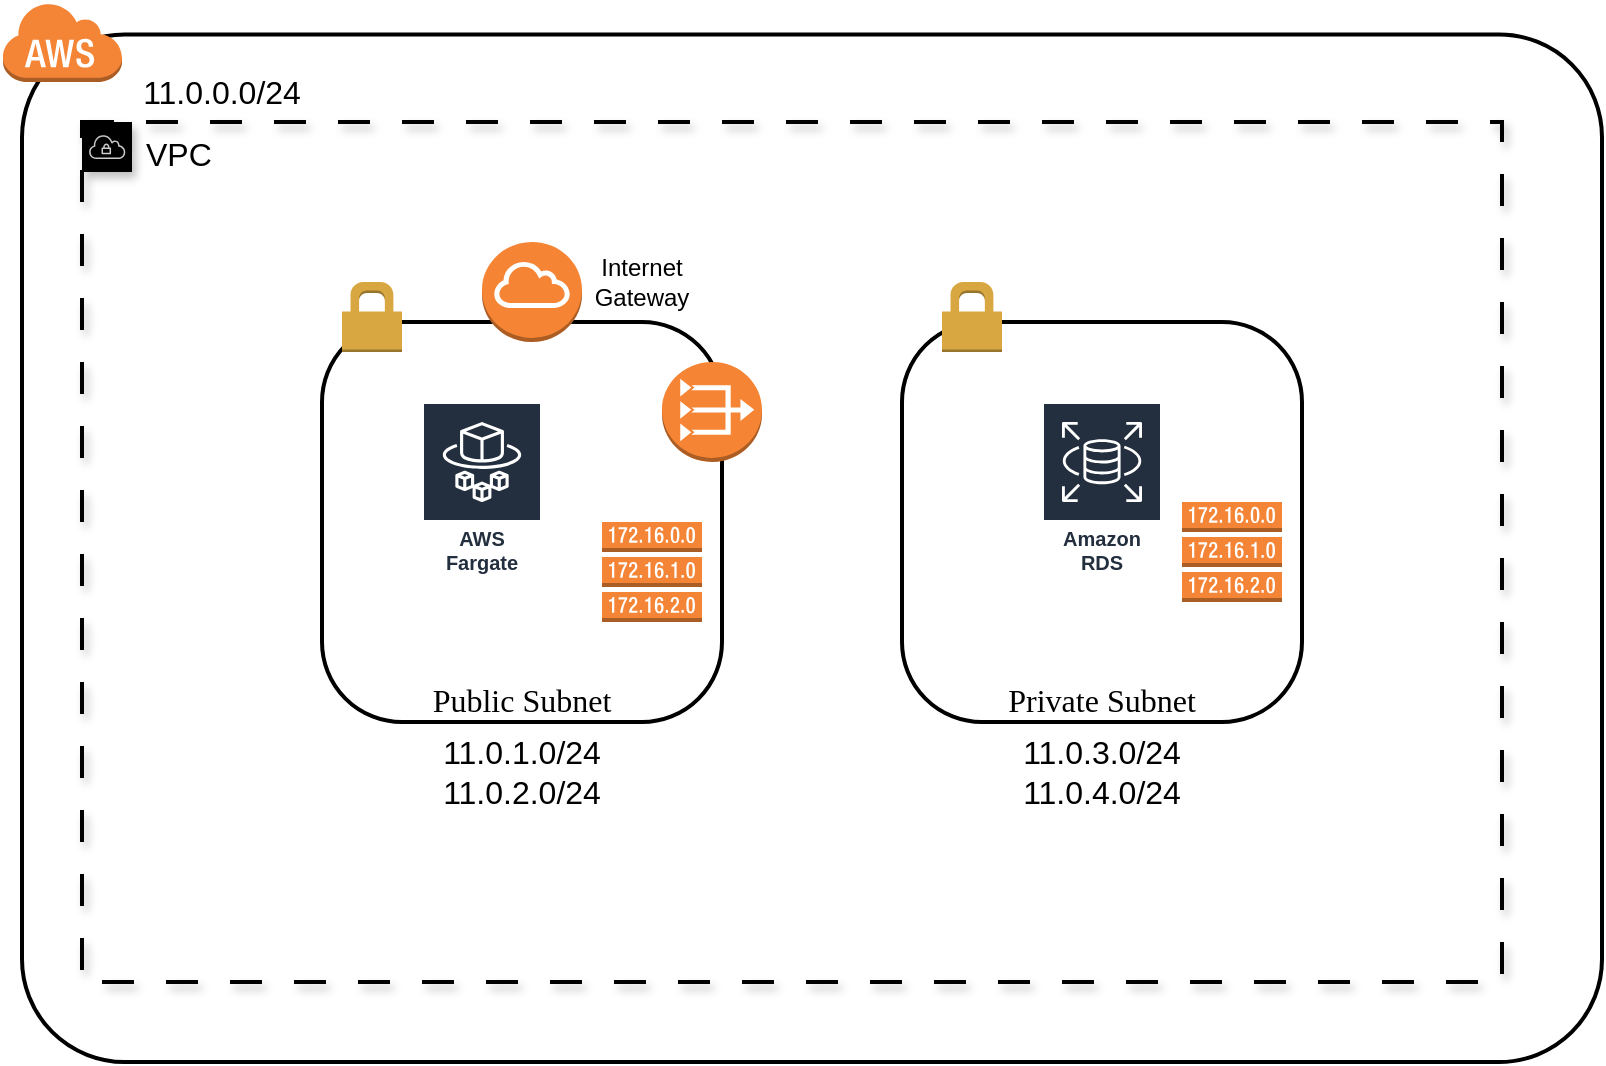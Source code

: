 <mxfile version="28.1.1">
  <diagram name="Page-1" id="jkCQAeMUFBe3ucYyvj8W">
    <mxGraphModel dx="1720" dy="1065" grid="1" gridSize="10" guides="1" tooltips="1" connect="1" arrows="1" fold="1" page="1" pageScale="1" pageWidth="827" pageHeight="1169" math="0" shadow="0">
      <root>
        <mxCell id="0" />
        <mxCell id="1" parent="0" />
        <mxCell id="yuaAU4oNQzj9c3a-O42F-1" value="" style="rounded=1;arcSize=10;dashed=0;fillColor=none;gradientColor=none;strokeWidth=2;" parent="1" vertex="1">
          <mxGeometry x="451" y="466.25" width="790" height="513.75" as="geometry" />
        </mxCell>
        <mxCell id="yuaAU4oNQzj9c3a-O42F-2" value="" style="dashed=0;html=1;shape=mxgraph.aws3.cloud;fillColor=#F58536;gradientColor=none;dashed=0;" parent="1" vertex="1">
          <mxGeometry x="441" y="450" width="60" height="40" as="geometry" />
        </mxCell>
        <object label="Private Subnet" id="yuaAU4oNQzj9c3a-O42F-3">
          <mxCell style="rounded=1;arcSize=20;dashed=0;fillColor=none;gradientColor=none;strokeWidth=2;verticalAlign=bottom;labelBackgroundColor=none;fontFamily=Verdana;fontSize=16;" parent="1" vertex="1">
            <mxGeometry x="891" y="610" width="200" height="200" as="geometry" />
          </mxCell>
        </object>
        <mxCell id="yuaAU4oNQzj9c3a-O42F-4" value="" style="dashed=0;html=1;shape=mxgraph.aws3.permissions;fillColor=#D9A741;gradientColor=none;dashed=0;" parent="1" vertex="1">
          <mxGeometry x="911" y="590" width="30" height="35" as="geometry" />
        </mxCell>
        <mxCell id="yuaAU4oNQzj9c3a-O42F-7" value="Amazon RDS" style="sketch=0;outlineConnect=0;fontColor=#232F3E;gradientColor=none;strokeColor=#ffffff;fillColor=#232F3E;dashed=0;verticalLabelPosition=middle;verticalAlign=bottom;align=center;html=1;whiteSpace=wrap;fontSize=10;fontStyle=1;spacing=3;shape=mxgraph.aws4.productIcon;prIcon=mxgraph.aws4.rds;" parent="1" vertex="1">
          <mxGeometry x="961" y="650" width="60" height="90" as="geometry" />
        </mxCell>
        <object label="Public Subnet" id="f2nHtIWw8gKCMt5KZ8pQ-1">
          <mxCell style="rounded=1;arcSize=20;dashed=0;fillColor=none;gradientColor=none;strokeWidth=2;verticalAlign=bottom;labelBackgroundColor=none;fontFamily=Verdana;fontSize=16;" vertex="1" parent="1">
            <mxGeometry x="601" y="610" width="200" height="200" as="geometry" />
          </mxCell>
        </object>
        <mxCell id="f2nHtIWw8gKCMt5KZ8pQ-2" value="AWS Fargate" style="sketch=0;outlineConnect=0;fontColor=#232F3E;gradientColor=none;strokeColor=#ffffff;fillColor=#232F3E;dashed=0;verticalLabelPosition=middle;verticalAlign=bottom;align=center;html=1;whiteSpace=wrap;fontSize=10;fontStyle=1;spacing=3;shape=mxgraph.aws4.productIcon;prIcon=mxgraph.aws4.fargate;" vertex="1" parent="1">
          <mxGeometry x="651" y="650" width="60" height="90" as="geometry" />
        </mxCell>
        <mxCell id="f2nHtIWw8gKCMt5KZ8pQ-3" value="" style="outlineConnect=0;dashed=0;verticalLabelPosition=bottom;verticalAlign=top;align=center;html=1;shape=mxgraph.aws3.internet_gateway;fillColor=#F58534;gradientColor=none;" vertex="1" parent="1">
          <mxGeometry x="681" y="570" width="50" height="50" as="geometry" />
        </mxCell>
        <mxCell id="f2nHtIWw8gKCMt5KZ8pQ-5" value="Internet Gateway" style="text;strokeColor=none;align=center;fillColor=none;html=1;verticalAlign=middle;whiteSpace=wrap;rounded=0;" vertex="1" parent="1">
          <mxGeometry x="721" y="570" width="80" height="40" as="geometry" />
        </mxCell>
        <mxCell id="f2nHtIWw8gKCMt5KZ8pQ-6" value="" style="dashed=0;html=1;shape=mxgraph.aws3.permissions;fillColor=#D9A741;gradientColor=none;dashed=0;" vertex="1" parent="1">
          <mxGeometry x="611" y="590" width="30" height="35" as="geometry" />
        </mxCell>
        <mxCell id="f2nHtIWw8gKCMt5KZ8pQ-7" value="" style="outlineConnect=0;dashed=0;verticalLabelPosition=bottom;verticalAlign=top;align=center;html=1;shape=mxgraph.aws3.vpc_nat_gateway;fillColor=#F58534;gradientColor=none;" vertex="1" parent="1">
          <mxGeometry x="771" y="630" width="50" height="50" as="geometry" />
        </mxCell>
        <mxCell id="f2nHtIWw8gKCMt5KZ8pQ-8" value="" style="outlineConnect=0;dashed=0;verticalLabelPosition=bottom;verticalAlign=top;align=center;html=1;shape=mxgraph.aws3.route_table;fillColor=#F58536;gradientColor=none;" vertex="1" parent="1">
          <mxGeometry x="741" y="710" width="50" height="50" as="geometry" />
        </mxCell>
        <mxCell id="f2nHtIWw8gKCMt5KZ8pQ-9" value="" style="outlineConnect=0;dashed=0;verticalLabelPosition=bottom;verticalAlign=top;align=center;html=1;shape=mxgraph.aws3.route_table;fillColor=#F58536;gradientColor=none;" vertex="1" parent="1">
          <mxGeometry x="1031" y="700" width="50" height="50" as="geometry" />
        </mxCell>
        <mxCell id="f2nHtIWw8gKCMt5KZ8pQ-10" value="VPC" style="sketch=0;outlineConnect=0;html=1;whiteSpace=wrap;fontSize=16;fontStyle=0;shape=mxgraph.aws4.group;grIcon=mxgraph.aws4.group_vpc;fillColor=none;verticalAlign=top;align=left;spacingLeft=30;dashed=1;dashPattern=8 8;strokeWidth=2;movable=1;resizable=1;rotatable=1;deletable=1;editable=1;locked=0;connectable=1;shadow=1;" vertex="1" parent="1">
          <mxGeometry x="481" y="510" width="710" height="430" as="geometry" />
        </mxCell>
        <mxCell id="f2nHtIWw8gKCMt5KZ8pQ-11" value="11.0.1.0/24&lt;div&gt;11.0.2.0/24&lt;/div&gt;" style="text;strokeColor=none;align=center;fillColor=none;html=1;verticalAlign=middle;whiteSpace=wrap;rounded=0;fontFamily=Helvetica;fontSize=16;fontColor=default;fontStyle=0;resizable=0;" vertex="1" parent="1">
          <mxGeometry x="671" y="820" width="60" height="30" as="geometry" />
        </mxCell>
        <mxCell id="f2nHtIWw8gKCMt5KZ8pQ-12" value="11.0.3.0/24&lt;div&gt;11.0.4.0/24&lt;/div&gt;" style="text;strokeColor=none;align=center;fillColor=none;html=1;verticalAlign=middle;whiteSpace=wrap;rounded=0;fontFamily=Helvetica;fontSize=16;fontColor=default;fontStyle=0;resizable=0;" vertex="1" parent="1">
          <mxGeometry x="961" y="820" width="60" height="30" as="geometry" />
        </mxCell>
        <mxCell id="f2nHtIWw8gKCMt5KZ8pQ-14" value="11.0.0.0/24" style="text;strokeColor=none;align=center;fillColor=none;html=1;verticalAlign=middle;whiteSpace=wrap;rounded=0;fontFamily=Helvetica;fontSize=16;fontColor=default;fontStyle=0;resizable=0;" vertex="1" parent="1">
          <mxGeometry x="521" y="480" width="60" height="30" as="geometry" />
        </mxCell>
      </root>
    </mxGraphModel>
  </diagram>
</mxfile>
